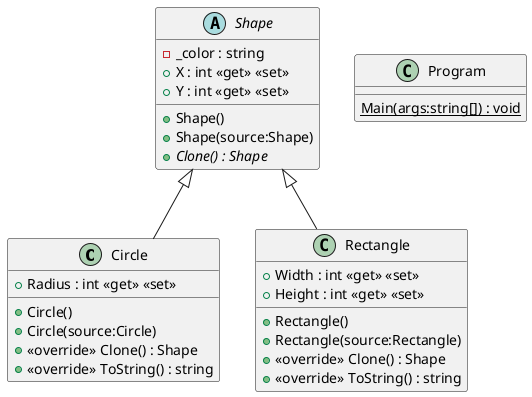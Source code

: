 @startuml
class Circle {
    + Radius : int <<get>> <<set>>
    + Circle()
    + Circle(source:Circle)
    + <<override>> Clone() : Shape
    + <<override>> ToString() : string
}
Shape <|-- Circle
class Program {
    {static} Main(args:string[]) : void
}
class Rectangle {
    + Width : int <<get>> <<set>>
    + Height : int <<get>> <<set>>
    + Rectangle()
    + Rectangle(source:Rectangle)
    + <<override>> Clone() : Shape
    + <<override>> ToString() : string
}
Shape <|-- Rectangle
abstract class Shape {
    - _color : string
    + X : int <<get>> <<set>>
    + Y : int <<get>> <<set>>
    + Shape()
    + Shape(source:Shape)
    + {abstract} Clone() : Shape
}
@enduml

